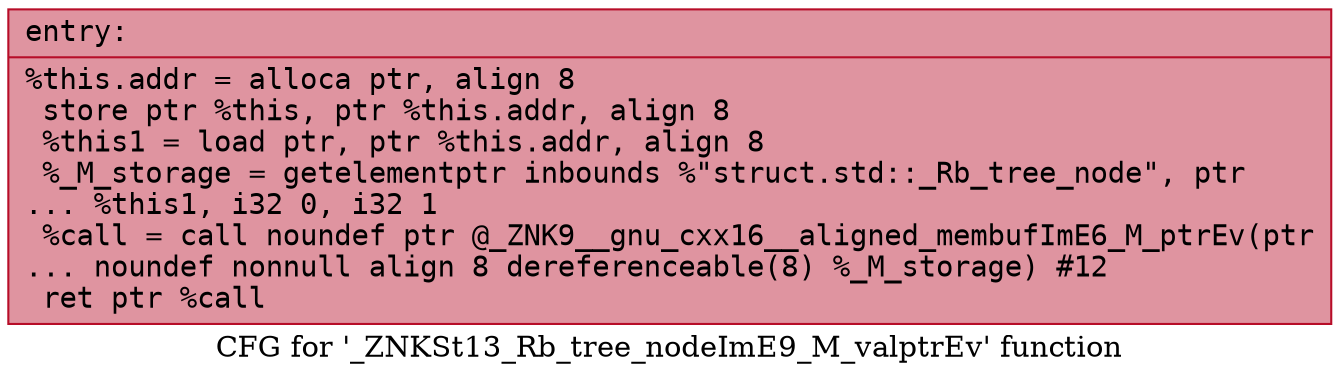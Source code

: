 digraph "CFG for '_ZNKSt13_Rb_tree_nodeImE9_M_valptrEv' function" {
	label="CFG for '_ZNKSt13_Rb_tree_nodeImE9_M_valptrEv' function";

	Node0x563465750d50 [shape=record,color="#b70d28ff", style=filled, fillcolor="#b70d2870" fontname="Courier",label="{entry:\l|  %this.addr = alloca ptr, align 8\l  store ptr %this, ptr %this.addr, align 8\l  %this1 = load ptr, ptr %this.addr, align 8\l  %_M_storage = getelementptr inbounds %\"struct.std::_Rb_tree_node\", ptr\l... %this1, i32 0, i32 1\l  %call = call noundef ptr @_ZNK9__gnu_cxx16__aligned_membufImE6_M_ptrEv(ptr\l... noundef nonnull align 8 dereferenceable(8) %_M_storage) #12\l  ret ptr %call\l}"];
}

